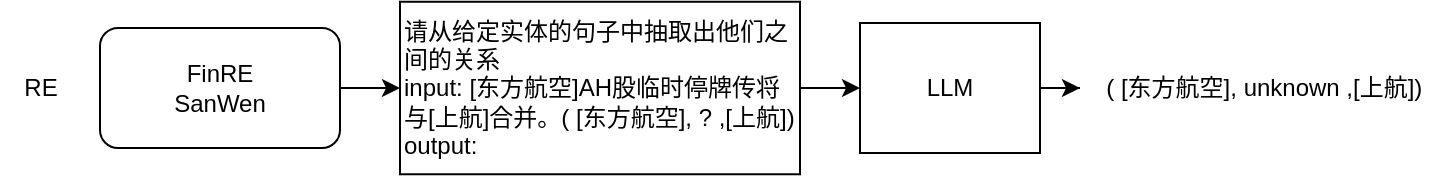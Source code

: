 <mxfile version="22.1.11" type="github">
  <diagram name="第 1 页" id="e0tXGLQbWe1YhPj0isI4">
    <mxGraphModel dx="906" dy="579" grid="1" gridSize="10" guides="1" tooltips="1" connect="1" arrows="1" fold="1" page="1" pageScale="1" pageWidth="827" pageHeight="1169" math="0" shadow="0">
      <root>
        <mxCell id="0" />
        <mxCell id="1" parent="0" />
        <mxCell id="xehYE8avdC63y5gzJNJH-6" value="" style="edgeStyle=orthogonalEdgeStyle;rounded=0;orthogonalLoop=1;jettySize=auto;html=1;" edge="1" parent="1" source="xehYE8avdC63y5gzJNJH-1" target="xehYE8avdC63y5gzJNJH-3">
          <mxGeometry relative="1" as="geometry" />
        </mxCell>
        <mxCell id="xehYE8avdC63y5gzJNJH-1" value="FinRE&lt;br&gt;SanWen" style="rounded=1;whiteSpace=wrap;html=1;" vertex="1" parent="1">
          <mxGeometry x="140" y="525" width="120" height="60" as="geometry" />
        </mxCell>
        <mxCell id="xehYE8avdC63y5gzJNJH-2" value="RE" style="text;html=1;align=center;verticalAlign=middle;resizable=0;points=[];autosize=1;strokeColor=none;fillColor=none;" vertex="1" parent="1">
          <mxGeometry x="90" y="540" width="40" height="30" as="geometry" />
        </mxCell>
        <mxCell id="xehYE8avdC63y5gzJNJH-7" value="" style="edgeStyle=orthogonalEdgeStyle;rounded=0;orthogonalLoop=1;jettySize=auto;html=1;" edge="1" parent="1" source="xehYE8avdC63y5gzJNJH-3" target="xehYE8avdC63y5gzJNJH-4">
          <mxGeometry relative="1" as="geometry" />
        </mxCell>
        <mxCell id="xehYE8avdC63y5gzJNJH-3" value="请从给定实体的句子中抽取出他们之间的关系&lt;br&gt;input: [东方航空]AH股临时停牌传将与[上航]合并。(&amp;nbsp;[东方航空], ? ,[上航])&lt;br&gt;output:&amp;nbsp;" style="whiteSpace=wrap;html=1;align=left;" vertex="1" parent="1">
          <mxGeometry x="290" y="511.88" width="200" height="86.25" as="geometry" />
        </mxCell>
        <mxCell id="xehYE8avdC63y5gzJNJH-8" value="" style="edgeStyle=orthogonalEdgeStyle;rounded=0;orthogonalLoop=1;jettySize=auto;html=1;" edge="1" parent="1" source="xehYE8avdC63y5gzJNJH-4" target="xehYE8avdC63y5gzJNJH-5">
          <mxGeometry relative="1" as="geometry" />
        </mxCell>
        <mxCell id="xehYE8avdC63y5gzJNJH-4" value="LLM" style="rounded=0;whiteSpace=wrap;html=1;" vertex="1" parent="1">
          <mxGeometry x="520" y="522.5" width="90" height="65" as="geometry" />
        </mxCell>
        <mxCell id="xehYE8avdC63y5gzJNJH-5" value="&amp;nbsp;(&amp;nbsp;[东方航空], unknown ,[上航])" style="text;html=1;align=center;verticalAlign=middle;resizable=0;points=[];autosize=1;strokeColor=none;fillColor=none;" vertex="1" parent="1">
          <mxGeometry x="630" y="540" width="180" height="30" as="geometry" />
        </mxCell>
      </root>
    </mxGraphModel>
  </diagram>
</mxfile>
